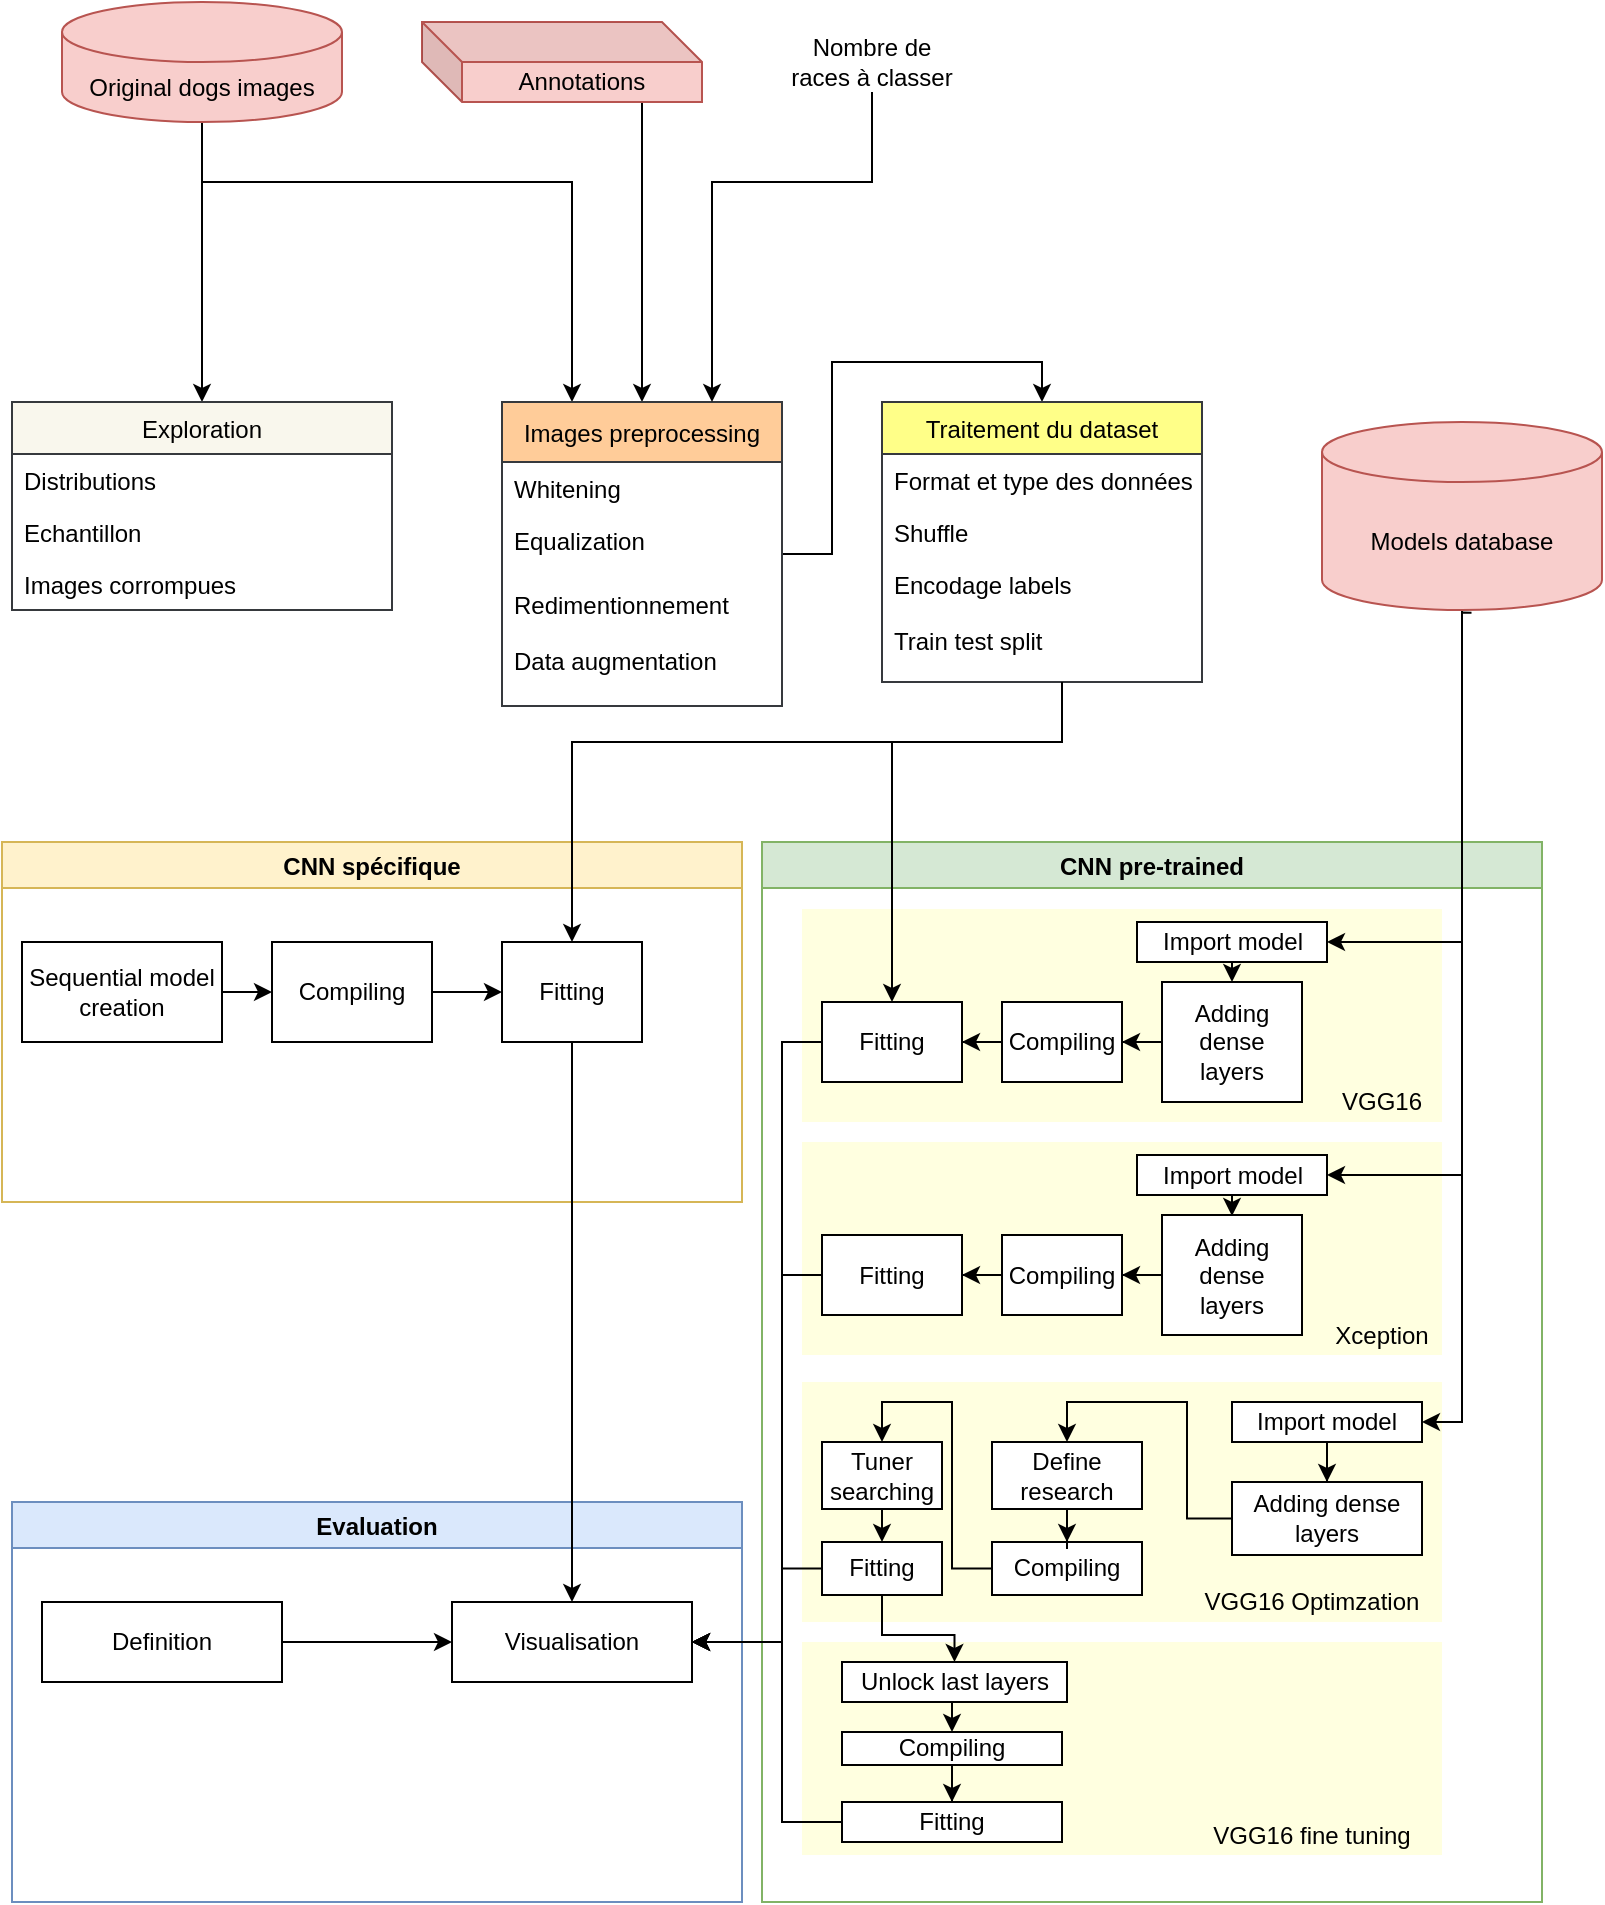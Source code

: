 <mxfile version="14.6.13" type="device"><diagram id="UqHyu8XJ6l_zf88swfSW" name="Page-1"><mxGraphModel dx="907" dy="807" grid="1" gridSize="10" guides="1" tooltips="1" connect="1" arrows="1" fold="1" page="1" pageScale="1" pageWidth="827" pageHeight="1169" math="0" shadow="0"><root><mxCell id="0"/><mxCell id="1" parent="0"/><mxCell id="CN8xOEd-Th6cqJIf5St1-19" style="edgeStyle=orthogonalEdgeStyle;rounded=0;orthogonalLoop=1;jettySize=auto;html=1;entryX=0.5;entryY=0;entryDx=0;entryDy=0;" parent="1" source="kGPuSkr1PNhnFZqKviRT-1" target="CN8xOEd-Th6cqJIf5St1-11" edge="1"><mxGeometry relative="1" as="geometry"/></mxCell><mxCell id="CN8xOEd-Th6cqJIf5St1-22" style="edgeStyle=orthogonalEdgeStyle;rounded=0;orthogonalLoop=1;jettySize=auto;html=1;entryX=0.25;entryY=0;entryDx=0;entryDy=0;" parent="1" source="kGPuSkr1PNhnFZqKviRT-1" target="CN8xOEd-Th6cqJIf5St1-15" edge="1"><mxGeometry relative="1" as="geometry"><Array as="points"><mxPoint x="110" y="170"/><mxPoint x="295" y="170"/></Array></mxGeometry></mxCell><mxCell id="kGPuSkr1PNhnFZqKviRT-1" value="Original dogs images" style="shape=cylinder3;whiteSpace=wrap;html=1;boundedLbl=1;backgroundOutline=1;size=15;fillColor=#f8cecc;strokeColor=#b85450;" parent="1" vertex="1"><mxGeometry x="40" y="80" width="140" height="60" as="geometry"/></mxCell><mxCell id="CN8xOEd-Th6cqJIf5St1-21" style="edgeStyle=orthogonalEdgeStyle;rounded=0;orthogonalLoop=1;jettySize=auto;html=1;entryX=0.5;entryY=0;entryDx=0;entryDy=0;" parent="1" source="kGPuSkr1PNhnFZqKviRT-2" target="CN8xOEd-Th6cqJIf5St1-15" edge="1"><mxGeometry relative="1" as="geometry"><Array as="points"><mxPoint x="330" y="150"/><mxPoint x="330" y="150"/></Array></mxGeometry></mxCell><mxCell id="kGPuSkr1PNhnFZqKviRT-2" value="Annotations" style="shape=cube;whiteSpace=wrap;html=1;boundedLbl=1;backgroundOutline=1;darkOpacity=0.05;darkOpacity2=0.1;fillColor=#f8cecc;strokeColor=#b85450;" parent="1" vertex="1"><mxGeometry x="220" y="90" width="140" height="40" as="geometry"/></mxCell><mxCell id="CN8xOEd-Th6cqJIf5St1-11" value="Exploration" style="swimlane;fontStyle=0;childLayout=stackLayout;horizontal=1;startSize=26;horizontalStack=0;resizeParent=1;resizeParentMax=0;resizeLast=0;collapsible=1;marginBottom=0;fillColor=#f9f7ed;strokeColor=#36393d;" parent="1" vertex="1"><mxGeometry x="15" y="280" width="190" height="104" as="geometry"/></mxCell><mxCell id="CN8xOEd-Th6cqJIf5St1-12" value="Distributions" style="text;strokeColor=none;fillColor=none;align=left;verticalAlign=top;spacingLeft=4;spacingRight=4;overflow=hidden;rotatable=0;points=[[0,0.5],[1,0.5]];portConstraint=eastwest;" parent="CN8xOEd-Th6cqJIf5St1-11" vertex="1"><mxGeometry y="26" width="190" height="26" as="geometry"/></mxCell><mxCell id="CN8xOEd-Th6cqJIf5St1-13" value="Echantillon" style="text;strokeColor=none;fillColor=none;align=left;verticalAlign=top;spacingLeft=4;spacingRight=4;overflow=hidden;rotatable=0;points=[[0,0.5],[1,0.5]];portConstraint=eastwest;" parent="CN8xOEd-Th6cqJIf5St1-11" vertex="1"><mxGeometry y="52" width="190" height="26" as="geometry"/></mxCell><mxCell id="CN8xOEd-Th6cqJIf5St1-14" value="Images corrompues" style="text;strokeColor=none;fillColor=none;align=left;verticalAlign=top;spacingLeft=4;spacingRight=4;overflow=hidden;rotatable=0;points=[[0,0.5],[1,0.5]];portConstraint=eastwest;" parent="CN8xOEd-Th6cqJIf5St1-11" vertex="1"><mxGeometry y="78" width="190" height="26" as="geometry"/></mxCell><mxCell id="CN8xOEd-Th6cqJIf5St1-35" style="edgeStyle=orthogonalEdgeStyle;rounded=0;orthogonalLoop=1;jettySize=auto;html=1;entryX=0.5;entryY=0;entryDx=0;entryDy=0;" parent="1" source="CN8xOEd-Th6cqJIf5St1-15" target="CN8xOEd-Th6cqJIf5St1-31" edge="1"><mxGeometry relative="1" as="geometry"/></mxCell><mxCell id="CN8xOEd-Th6cqJIf5St1-15" value="Images preprocessing" style="swimlane;fontStyle=0;childLayout=stackLayout;horizontal=1;startSize=30;horizontalStack=0;resizeParent=1;resizeParentMax=0;resizeLast=0;collapsible=1;marginBottom=0;fillColor=#ffcc99;strokeColor=#36393d;" parent="1" vertex="1"><mxGeometry x="260" y="280" width="140" height="152" as="geometry"/></mxCell><mxCell id="CN8xOEd-Th6cqJIf5St1-17" value="Whitening" style="text;strokeColor=none;fillColor=none;align=left;verticalAlign=top;spacingLeft=4;spacingRight=4;overflow=hidden;rotatable=0;points=[[0,0.5],[1,0.5]];portConstraint=eastwest;" parent="CN8xOEd-Th6cqJIf5St1-15" vertex="1"><mxGeometry y="30" width="140" height="26" as="geometry"/></mxCell><mxCell id="CN8xOEd-Th6cqJIf5St1-18" value="Equalization" style="text;strokeColor=none;fillColor=none;align=left;verticalAlign=top;spacingLeft=4;spacingRight=4;overflow=hidden;rotatable=0;points=[[0,0.5],[1,0.5]];portConstraint=eastwest;" parent="CN8xOEd-Th6cqJIf5St1-15" vertex="1"><mxGeometry y="56" width="140" height="32" as="geometry"/></mxCell><mxCell id="CN8xOEd-Th6cqJIf5St1-16" value="Redimentionnement&#10;&#10;Data augmentation" style="text;strokeColor=none;fillColor=none;align=left;verticalAlign=top;spacingLeft=4;spacingRight=4;overflow=hidden;rotatable=0;points=[[0,0.5],[1,0.5]];portConstraint=eastwest;" parent="CN8xOEd-Th6cqJIf5St1-15" vertex="1"><mxGeometry y="88" width="140" height="64" as="geometry"/></mxCell><mxCell id="CN8xOEd-Th6cqJIf5St1-26" style="edgeStyle=orthogonalEdgeStyle;rounded=0;orthogonalLoop=1;jettySize=auto;html=1;entryX=0.75;entryY=0;entryDx=0;entryDy=0;" parent="1" source="CN8xOEd-Th6cqJIf5St1-25" target="CN8xOEd-Th6cqJIf5St1-15" edge="1"><mxGeometry relative="1" as="geometry"><Array as="points"><mxPoint x="445" y="170"/><mxPoint x="365" y="170"/></Array></mxGeometry></mxCell><mxCell id="CN8xOEd-Th6cqJIf5St1-25" value="Nombre de races à classer" style="text;html=1;strokeColor=none;fillColor=none;align=center;verticalAlign=middle;whiteSpace=wrap;rounded=0;" parent="1" vertex="1"><mxGeometry x="400" y="95" width="90" height="30" as="geometry"/></mxCell><mxCell id="CN8xOEd-Th6cqJIf5St1-28" value="CNN spécifique" style="swimlane;fillColor=#fff2cc;strokeColor=#d6b656;" parent="1" vertex="1"><mxGeometry x="10" y="500" width="370" height="180" as="geometry"/></mxCell><mxCell id="CN8xOEd-Th6cqJIf5St1-36" value="Sequential model creation" style="whiteSpace=wrap;html=1;" parent="CN8xOEd-Th6cqJIf5St1-28" vertex="1"><mxGeometry x="10" y="50" width="100" height="50" as="geometry"/></mxCell><mxCell id="CN8xOEd-Th6cqJIf5St1-41" value="Compiling" style="whiteSpace=wrap;html=1;" parent="CN8xOEd-Th6cqJIf5St1-28" vertex="1"><mxGeometry x="135" y="50" width="80" height="50" as="geometry"/></mxCell><mxCell id="CN8xOEd-Th6cqJIf5St1-42" value="" style="edgeStyle=orthogonalEdgeStyle;rounded=0;orthogonalLoop=1;jettySize=auto;html=1;" parent="CN8xOEd-Th6cqJIf5St1-28" source="CN8xOEd-Th6cqJIf5St1-36" target="CN8xOEd-Th6cqJIf5St1-41" edge="1"><mxGeometry relative="1" as="geometry"/></mxCell><mxCell id="CN8xOEd-Th6cqJIf5St1-43" value="Fitting" style="whiteSpace=wrap;html=1;" parent="CN8xOEd-Th6cqJIf5St1-28" vertex="1"><mxGeometry x="250" y="50" width="70" height="50" as="geometry"/></mxCell><mxCell id="CN8xOEd-Th6cqJIf5St1-44" value="" style="edgeStyle=orthogonalEdgeStyle;rounded=0;orthogonalLoop=1;jettySize=auto;html=1;" parent="CN8xOEd-Th6cqJIf5St1-28" source="CN8xOEd-Th6cqJIf5St1-41" target="CN8xOEd-Th6cqJIf5St1-43" edge="1"><mxGeometry relative="1" as="geometry"/></mxCell><mxCell id="CN8xOEd-Th6cqJIf5St1-59" style="edgeStyle=orthogonalEdgeStyle;rounded=0;orthogonalLoop=1;jettySize=auto;html=1;entryX=0.5;entryY=0;entryDx=0;entryDy=0;" parent="1" source="CN8xOEd-Th6cqJIf5St1-31" target="CN8xOEd-Th6cqJIf5St1-43" edge="1"><mxGeometry relative="1" as="geometry"><Array as="points"><mxPoint x="540" y="450"/><mxPoint x="295" y="450"/></Array></mxGeometry></mxCell><mxCell id="CN8xOEd-Th6cqJIf5St1-31" value="Traitement du dataset" style="swimlane;fontStyle=0;childLayout=stackLayout;horizontal=1;startSize=26;horizontalStack=0;resizeParent=1;resizeParentMax=0;resizeLast=0;collapsible=1;marginBottom=0;fillColor=#ffff88;strokeColor=#36393d;" parent="1" vertex="1"><mxGeometry x="450" y="280" width="160" height="140" as="geometry"/></mxCell><mxCell id="CN8xOEd-Th6cqJIf5St1-32" value="Format et type des données" style="text;strokeColor=none;fillColor=none;align=left;verticalAlign=top;spacingLeft=4;spacingRight=4;overflow=hidden;rotatable=0;points=[[0,0.5],[1,0.5]];portConstraint=eastwest;" parent="CN8xOEd-Th6cqJIf5St1-31" vertex="1"><mxGeometry y="26" width="160" height="26" as="geometry"/></mxCell><mxCell id="CN8xOEd-Th6cqJIf5St1-33" value="Shuffle" style="text;strokeColor=none;fillColor=none;align=left;verticalAlign=top;spacingLeft=4;spacingRight=4;overflow=hidden;rotatable=0;points=[[0,0.5],[1,0.5]];portConstraint=eastwest;" parent="CN8xOEd-Th6cqJIf5St1-31" vertex="1"><mxGeometry y="52" width="160" height="26" as="geometry"/></mxCell><mxCell id="CN8xOEd-Th6cqJIf5St1-34" value="Encodage labels&#10;&#10;Train test split" style="text;strokeColor=none;fillColor=none;align=left;verticalAlign=top;spacingLeft=4;spacingRight=4;overflow=hidden;rotatable=0;points=[[0,0.5],[1,0.5]];portConstraint=eastwest;" parent="CN8xOEd-Th6cqJIf5St1-31" vertex="1"><mxGeometry y="78" width="160" height="62" as="geometry"/></mxCell><mxCell id="CN8xOEd-Th6cqJIf5St1-37" value="Evaluation" style="swimlane;fillColor=#dae8fc;strokeColor=#6c8ebf;" parent="1" vertex="1"><mxGeometry x="15" y="830" width="365" height="200" as="geometry"/></mxCell><mxCell id="CN8xOEd-Th6cqJIf5St1-38" value="Definition" style="whiteSpace=wrap;html=1;" parent="CN8xOEd-Th6cqJIf5St1-37" vertex="1"><mxGeometry x="15" y="50" width="120" height="40" as="geometry"/></mxCell><mxCell id="CN8xOEd-Th6cqJIf5St1-39" value="Visualisation" style="whiteSpace=wrap;html=1;" parent="CN8xOEd-Th6cqJIf5St1-37" vertex="1"><mxGeometry x="220" y="50" width="120" height="40" as="geometry"/></mxCell><mxCell id="CN8xOEd-Th6cqJIf5St1-40" value="" style="edgeStyle=orthogonalEdgeStyle;rounded=0;orthogonalLoop=1;jettySize=auto;html=1;" parent="CN8xOEd-Th6cqJIf5St1-37" source="CN8xOEd-Th6cqJIf5St1-38" target="CN8xOEd-Th6cqJIf5St1-39" edge="1"><mxGeometry relative="1" as="geometry"/></mxCell><mxCell id="CN8xOEd-Th6cqJIf5St1-46" style="edgeStyle=orthogonalEdgeStyle;rounded=0;orthogonalLoop=1;jettySize=auto;html=1;entryX=0.5;entryY=0;entryDx=0;entryDy=0;" parent="1" source="CN8xOEd-Th6cqJIf5St1-43" target="CN8xOEd-Th6cqJIf5St1-39" edge="1"><mxGeometry relative="1" as="geometry"/></mxCell><mxCell id="CN8xOEd-Th6cqJIf5St1-48" value="CNN pre-trained" style="swimlane;fillColor=#d5e8d4;strokeColor=#82b366;" parent="1" vertex="1"><mxGeometry x="390" y="500" width="390" height="530" as="geometry"/></mxCell><mxCell id="-tBx4Zj7gvM6iVQzvrjD-2" value="" style="rounded=0;whiteSpace=wrap;html=1;strokeColor=none;fillColor=#FFFFCC;opacity=60;align=left;" vertex="1" parent="CN8xOEd-Th6cqJIf5St1-48"><mxGeometry x="20" y="33.5" width="320" height="106.5" as="geometry"/></mxCell><mxCell id="-tBx4Zj7gvM6iVQzvrjD-21" value="" style="rounded=0;whiteSpace=wrap;html=1;strokeColor=none;fillColor=#FFFFCC;opacity=60;align=left;" vertex="1" parent="CN8xOEd-Th6cqJIf5St1-48"><mxGeometry x="20" y="400" width="320" height="106.5" as="geometry"/></mxCell><mxCell id="CN8xOEd-Th6cqJIf5St1-49" value="Import model" style="whiteSpace=wrap;html=1;" parent="CN8xOEd-Th6cqJIf5St1-48" vertex="1"><mxGeometry x="187.5" y="40" width="95" height="20" as="geometry"/></mxCell><mxCell id="CN8xOEd-Th6cqJIf5St1-50" value="Adding dense layers" style="whiteSpace=wrap;html=1;" parent="CN8xOEd-Th6cqJIf5St1-48" vertex="1"><mxGeometry x="200" y="70" width="70" height="60" as="geometry"/></mxCell><mxCell id="CN8xOEd-Th6cqJIf5St1-51" value="" style="edgeStyle=orthogonalEdgeStyle;rounded=0;orthogonalLoop=1;jettySize=auto;html=1;" parent="CN8xOEd-Th6cqJIf5St1-48" source="CN8xOEd-Th6cqJIf5St1-49" target="CN8xOEd-Th6cqJIf5St1-50" edge="1"><mxGeometry relative="1" as="geometry"><Array as="points"><mxPoint x="270" y="75"/></Array></mxGeometry></mxCell><mxCell id="CN8xOEd-Th6cqJIf5St1-52" value="Compiling" style="whiteSpace=wrap;html=1;" parent="CN8xOEd-Th6cqJIf5St1-48" vertex="1"><mxGeometry x="120" y="80" width="60" height="40" as="geometry"/></mxCell><mxCell id="CN8xOEd-Th6cqJIf5St1-53" value="" style="edgeStyle=orthogonalEdgeStyle;rounded=0;orthogonalLoop=1;jettySize=auto;html=1;" parent="CN8xOEd-Th6cqJIf5St1-48" source="CN8xOEd-Th6cqJIf5St1-50" target="CN8xOEd-Th6cqJIf5St1-52" edge="1"><mxGeometry relative="1" as="geometry"/></mxCell><mxCell id="CN8xOEd-Th6cqJIf5St1-56" value="Fitting" style="whiteSpace=wrap;html=1;" parent="CN8xOEd-Th6cqJIf5St1-48" vertex="1"><mxGeometry x="30" y="80" width="70" height="40" as="geometry"/></mxCell><mxCell id="CN8xOEd-Th6cqJIf5St1-57" value="" style="edgeStyle=orthogonalEdgeStyle;rounded=0;orthogonalLoop=1;jettySize=auto;html=1;" parent="CN8xOEd-Th6cqJIf5St1-48" source="CN8xOEd-Th6cqJIf5St1-52" target="CN8xOEd-Th6cqJIf5St1-56" edge="1"><mxGeometry relative="1" as="geometry"/></mxCell><mxCell id="-tBx4Zj7gvM6iVQzvrjD-4" value="VGG16" style="text;html=1;strokeColor=none;fillColor=none;align=center;verticalAlign=middle;whiteSpace=wrap;rounded=0;opacity=60;" vertex="1" parent="CN8xOEd-Th6cqJIf5St1-48"><mxGeometry x="290" y="120" width="40" height="20" as="geometry"/></mxCell><mxCell id="-tBx4Zj7gvM6iVQzvrjD-7" value="Adding dense layers" style="whiteSpace=wrap;html=1;" vertex="1" parent="CN8xOEd-Th6cqJIf5St1-48"><mxGeometry x="200" y="70" width="70" height="60" as="geometry"/></mxCell><mxCell id="-tBx4Zj7gvM6iVQzvrjD-8" value="Import model" style="whiteSpace=wrap;html=1;" vertex="1" parent="CN8xOEd-Th6cqJIf5St1-48"><mxGeometry x="187.5" y="40" width="95" height="20" as="geometry"/></mxCell><mxCell id="-tBx4Zj7gvM6iVQzvrjD-9" value="" style="rounded=0;whiteSpace=wrap;html=1;strokeColor=none;fillColor=#FFFFCC;opacity=60;align=left;" vertex="1" parent="CN8xOEd-Th6cqJIf5St1-48"><mxGeometry x="20" y="150" width="320" height="106.5" as="geometry"/></mxCell><mxCell id="-tBx4Zj7gvM6iVQzvrjD-29" style="edgeStyle=orthogonalEdgeStyle;rounded=0;orthogonalLoop=1;jettySize=auto;html=1;entryX=1;entryY=0.5;entryDx=0;entryDy=0;" edge="1" parent="CN8xOEd-Th6cqJIf5St1-48" source="-tBx4Zj7gvM6iVQzvrjD-10" target="-tBx4Zj7gvM6iVQzvrjD-11"><mxGeometry relative="1" as="geometry"/></mxCell><mxCell id="-tBx4Zj7gvM6iVQzvrjD-10" value="Compiling" style="whiteSpace=wrap;html=1;" vertex="1" parent="CN8xOEd-Th6cqJIf5St1-48"><mxGeometry x="120" y="196.5" width="60" height="40" as="geometry"/></mxCell><mxCell id="-tBx4Zj7gvM6iVQzvrjD-11" value="Fitting" style="whiteSpace=wrap;html=1;" vertex="1" parent="CN8xOEd-Th6cqJIf5St1-48"><mxGeometry x="30" y="196.5" width="70" height="40" as="geometry"/></mxCell><mxCell id="-tBx4Zj7gvM6iVQzvrjD-12" value="Xception" style="text;html=1;strokeColor=none;fillColor=none;align=center;verticalAlign=middle;whiteSpace=wrap;rounded=0;opacity=60;" vertex="1" parent="CN8xOEd-Th6cqJIf5St1-48"><mxGeometry x="290" y="236.5" width="40" height="20" as="geometry"/></mxCell><mxCell id="-tBx4Zj7gvM6iVQzvrjD-28" style="edgeStyle=orthogonalEdgeStyle;rounded=0;orthogonalLoop=1;jettySize=auto;html=1;entryX=1;entryY=0.5;entryDx=0;entryDy=0;" edge="1" parent="CN8xOEd-Th6cqJIf5St1-48" source="-tBx4Zj7gvM6iVQzvrjD-13" target="-tBx4Zj7gvM6iVQzvrjD-10"><mxGeometry relative="1" as="geometry"/></mxCell><mxCell id="-tBx4Zj7gvM6iVQzvrjD-13" value="Adding dense layers" style="whiteSpace=wrap;html=1;" vertex="1" parent="CN8xOEd-Th6cqJIf5St1-48"><mxGeometry x="200" y="186.5" width="70" height="60" as="geometry"/></mxCell><mxCell id="-tBx4Zj7gvM6iVQzvrjD-27" style="edgeStyle=orthogonalEdgeStyle;rounded=0;orthogonalLoop=1;jettySize=auto;html=1;" edge="1" parent="CN8xOEd-Th6cqJIf5St1-48" source="-tBx4Zj7gvM6iVQzvrjD-14"><mxGeometry relative="1" as="geometry"><mxPoint x="235" y="187" as="targetPoint"/><Array as="points"><mxPoint x="235" y="177"/><mxPoint x="235" y="177"/></Array></mxGeometry></mxCell><mxCell id="-tBx4Zj7gvM6iVQzvrjD-14" value="Import model" style="whiteSpace=wrap;html=1;" vertex="1" parent="CN8xOEd-Th6cqJIf5St1-48"><mxGeometry x="187.5" y="156.5" width="95" height="20" as="geometry"/></mxCell><mxCell id="-tBx4Zj7gvM6iVQzvrjD-15" value="" style="rounded=0;whiteSpace=wrap;html=1;strokeColor=none;fillColor=#FFFFCC;opacity=60;align=left;" vertex="1" parent="CN8xOEd-Th6cqJIf5St1-48"><mxGeometry x="20" y="270" width="320" height="120" as="geometry"/></mxCell><mxCell id="-tBx4Zj7gvM6iVQzvrjD-40" style="edgeStyle=orthogonalEdgeStyle;rounded=0;orthogonalLoop=1;jettySize=auto;html=1;entryX=0.5;entryY=0;entryDx=0;entryDy=0;" edge="1" parent="CN8xOEd-Th6cqJIf5St1-48" source="-tBx4Zj7gvM6iVQzvrjD-16" target="-tBx4Zj7gvM6iVQzvrjD-35"><mxGeometry relative="1" as="geometry"><Array as="points"><mxPoint x="95" y="363"/><mxPoint x="95" y="280"/><mxPoint x="60" y="280"/></Array></mxGeometry></mxCell><mxCell id="-tBx4Zj7gvM6iVQzvrjD-16" value="Compiling" style="whiteSpace=wrap;html=1;" vertex="1" parent="CN8xOEd-Th6cqJIf5St1-48"><mxGeometry x="115" y="350" width="75" height="26.5" as="geometry"/></mxCell><mxCell id="-tBx4Zj7gvM6iVQzvrjD-43" style="edgeStyle=orthogonalEdgeStyle;rounded=0;orthogonalLoop=1;jettySize=auto;html=1;" edge="1" parent="CN8xOEd-Th6cqJIf5St1-48" source="-tBx4Zj7gvM6iVQzvrjD-17" target="-tBx4Zj7gvM6iVQzvrjD-26"><mxGeometry relative="1" as="geometry"/></mxCell><mxCell id="-tBx4Zj7gvM6iVQzvrjD-17" value="Fitting" style="whiteSpace=wrap;html=1;" vertex="1" parent="CN8xOEd-Th6cqJIf5St1-48"><mxGeometry x="30" y="350" width="60" height="26.5" as="geometry"/></mxCell><mxCell id="-tBx4Zj7gvM6iVQzvrjD-18" value="VGG16 Optimzation" style="text;html=1;strokeColor=none;fillColor=none;align=center;verticalAlign=middle;whiteSpace=wrap;rounded=0;opacity=60;" vertex="1" parent="CN8xOEd-Th6cqJIf5St1-48"><mxGeometry x="220" y="370" width="110" height="20" as="geometry"/></mxCell><mxCell id="-tBx4Zj7gvM6iVQzvrjD-38" style="edgeStyle=orthogonalEdgeStyle;rounded=0;orthogonalLoop=1;jettySize=auto;html=1;entryX=0.5;entryY=0;entryDx=0;entryDy=0;" edge="1" parent="CN8xOEd-Th6cqJIf5St1-48" source="-tBx4Zj7gvM6iVQzvrjD-19" target="-tBx4Zj7gvM6iVQzvrjD-36"><mxGeometry relative="1" as="geometry"/></mxCell><mxCell id="-tBx4Zj7gvM6iVQzvrjD-19" value="Adding dense layers" style="whiteSpace=wrap;html=1;" vertex="1" parent="CN8xOEd-Th6cqJIf5St1-48"><mxGeometry x="235" y="320" width="95" height="36.5" as="geometry"/></mxCell><mxCell id="-tBx4Zj7gvM6iVQzvrjD-37" style="edgeStyle=orthogonalEdgeStyle;rounded=0;orthogonalLoop=1;jettySize=auto;html=1;entryX=0.5;entryY=0;entryDx=0;entryDy=0;" edge="1" parent="CN8xOEd-Th6cqJIf5St1-48" source="-tBx4Zj7gvM6iVQzvrjD-20" target="-tBx4Zj7gvM6iVQzvrjD-19"><mxGeometry relative="1" as="geometry"/></mxCell><mxCell id="-tBx4Zj7gvM6iVQzvrjD-20" value="Import model" style="whiteSpace=wrap;html=1;" vertex="1" parent="CN8xOEd-Th6cqJIf5St1-48"><mxGeometry x="235" y="280" width="95" height="20" as="geometry"/></mxCell><mxCell id="-tBx4Zj7gvM6iVQzvrjD-45" style="edgeStyle=orthogonalEdgeStyle;rounded=0;orthogonalLoop=1;jettySize=auto;html=1;entryX=0.5;entryY=0;entryDx=0;entryDy=0;" edge="1" parent="CN8xOEd-Th6cqJIf5St1-48" source="-tBx4Zj7gvM6iVQzvrjD-22" target="-tBx4Zj7gvM6iVQzvrjD-23"><mxGeometry relative="1" as="geometry"/></mxCell><mxCell id="-tBx4Zj7gvM6iVQzvrjD-22" value="Compiling" style="whiteSpace=wrap;html=1;" vertex="1" parent="CN8xOEd-Th6cqJIf5St1-48"><mxGeometry x="40" y="445" width="110" height="16.5" as="geometry"/></mxCell><mxCell id="-tBx4Zj7gvM6iVQzvrjD-23" value="Fitting" style="whiteSpace=wrap;html=1;" vertex="1" parent="CN8xOEd-Th6cqJIf5St1-48"><mxGeometry x="40" y="480" width="110" height="20" as="geometry"/></mxCell><mxCell id="-tBx4Zj7gvM6iVQzvrjD-24" value="VGG16 fine tuning" style="text;html=1;strokeColor=none;fillColor=none;align=center;verticalAlign=middle;whiteSpace=wrap;rounded=0;opacity=60;" vertex="1" parent="CN8xOEd-Th6cqJIf5St1-48"><mxGeometry x="220" y="486.5" width="110" height="20" as="geometry"/></mxCell><mxCell id="-tBx4Zj7gvM6iVQzvrjD-44" style="edgeStyle=orthogonalEdgeStyle;rounded=0;orthogonalLoop=1;jettySize=auto;html=1;" edge="1" parent="CN8xOEd-Th6cqJIf5St1-48" source="-tBx4Zj7gvM6iVQzvrjD-26" target="-tBx4Zj7gvM6iVQzvrjD-22"><mxGeometry relative="1" as="geometry"><Array as="points"><mxPoint x="95" y="440"/><mxPoint x="95" y="440"/></Array></mxGeometry></mxCell><mxCell id="-tBx4Zj7gvM6iVQzvrjD-26" value="Unlock last layers" style="whiteSpace=wrap;html=1;" vertex="1" parent="CN8xOEd-Th6cqJIf5St1-48"><mxGeometry x="40" y="410" width="112.5" height="20" as="geometry"/></mxCell><mxCell id="-tBx4Zj7gvM6iVQzvrjD-41" style="edgeStyle=orthogonalEdgeStyle;rounded=0;orthogonalLoop=1;jettySize=auto;html=1;entryX=0.5;entryY=0;entryDx=0;entryDy=0;" edge="1" parent="CN8xOEd-Th6cqJIf5St1-48" source="-tBx4Zj7gvM6iVQzvrjD-35" target="-tBx4Zj7gvM6iVQzvrjD-17"><mxGeometry relative="1" as="geometry"><Array as="points"><mxPoint x="60" y="340"/><mxPoint x="60" y="340"/></Array></mxGeometry></mxCell><mxCell id="-tBx4Zj7gvM6iVQzvrjD-35" value="Tuner searching" style="whiteSpace=wrap;html=1;" vertex="1" parent="CN8xOEd-Th6cqJIf5St1-48"><mxGeometry x="30" y="300" width="60" height="33.5" as="geometry"/></mxCell><mxCell id="-tBx4Zj7gvM6iVQzvrjD-39" style="edgeStyle=orthogonalEdgeStyle;rounded=0;orthogonalLoop=1;jettySize=auto;html=1;entryX=0.5;entryY=0;entryDx=0;entryDy=0;" edge="1" parent="CN8xOEd-Th6cqJIf5St1-48" source="-tBx4Zj7gvM6iVQzvrjD-36" target="-tBx4Zj7gvM6iVQzvrjD-16"><mxGeometry relative="1" as="geometry"/></mxCell><mxCell id="-tBx4Zj7gvM6iVQzvrjD-36" value="Define research" style="whiteSpace=wrap;html=1;" vertex="1" parent="CN8xOEd-Th6cqJIf5St1-48"><mxGeometry x="115" y="300" width="75" height="33.5" as="geometry"/></mxCell><mxCell id="CN8xOEd-Th6cqJIf5St1-55" style="edgeStyle=orthogonalEdgeStyle;rounded=0;orthogonalLoop=1;jettySize=auto;html=1;entryX=1;entryY=0.5;entryDx=0;entryDy=0;exitX=0.534;exitY=1.014;exitDx=0;exitDy=0;exitPerimeter=0;" parent="1" source="CN8xOEd-Th6cqJIf5St1-54" target="CN8xOEd-Th6cqJIf5St1-49" edge="1"><mxGeometry relative="1" as="geometry"><Array as="points"><mxPoint x="740" y="385"/><mxPoint x="740" y="550"/></Array></mxGeometry></mxCell><mxCell id="-tBx4Zj7gvM6iVQzvrjD-31" style="edgeStyle=orthogonalEdgeStyle;rounded=0;orthogonalLoop=1;jettySize=auto;html=1;entryX=1;entryY=0.5;entryDx=0;entryDy=0;" edge="1" parent="1" source="CN8xOEd-Th6cqJIf5St1-54" target="-tBx4Zj7gvM6iVQzvrjD-14"><mxGeometry relative="1" as="geometry"><Array as="points"><mxPoint x="740" y="666"/></Array></mxGeometry></mxCell><mxCell id="-tBx4Zj7gvM6iVQzvrjD-34" style="edgeStyle=orthogonalEdgeStyle;rounded=0;orthogonalLoop=1;jettySize=auto;html=1;entryX=1;entryY=0.5;entryDx=0;entryDy=0;" edge="1" parent="1" source="CN8xOEd-Th6cqJIf5St1-54" target="-tBx4Zj7gvM6iVQzvrjD-20"><mxGeometry relative="1" as="geometry"/></mxCell><mxCell id="CN8xOEd-Th6cqJIf5St1-54" value="Models database" style="shape=cylinder3;whiteSpace=wrap;html=1;boundedLbl=1;backgroundOutline=1;size=15;fillColor=#f8cecc;strokeColor=#b85450;" parent="1" vertex="1"><mxGeometry x="670" y="290" width="140" height="94" as="geometry"/></mxCell><mxCell id="CN8xOEd-Th6cqJIf5St1-61" style="edgeStyle=orthogonalEdgeStyle;rounded=0;orthogonalLoop=1;jettySize=auto;html=1;exitX=0;exitY=0.5;exitDx=0;exitDy=0;entryX=1;entryY=0.5;entryDx=0;entryDy=0;" parent="1" source="CN8xOEd-Th6cqJIf5St1-56" target="CN8xOEd-Th6cqJIf5St1-39" edge="1"><mxGeometry relative="1" as="geometry"><Array as="points"><mxPoint x="400" y="600"/><mxPoint x="400" y="900"/></Array><mxPoint x="360" y="900" as="targetPoint"/></mxGeometry></mxCell><mxCell id="-tBx4Zj7gvM6iVQzvrjD-30" style="edgeStyle=orthogonalEdgeStyle;rounded=0;orthogonalLoop=1;jettySize=auto;html=1;entryX=1;entryY=0.5;entryDx=0;entryDy=0;" edge="1" parent="1" source="-tBx4Zj7gvM6iVQzvrjD-11" target="CN8xOEd-Th6cqJIf5St1-39"><mxGeometry relative="1" as="geometry"><Array as="points"><mxPoint x="400" y="716"/><mxPoint x="400" y="900"/></Array></mxGeometry></mxCell><mxCell id="-tBx4Zj7gvM6iVQzvrjD-42" style="edgeStyle=orthogonalEdgeStyle;rounded=0;orthogonalLoop=1;jettySize=auto;html=1;entryX=1;entryY=0.5;entryDx=0;entryDy=0;" edge="1" parent="1" source="-tBx4Zj7gvM6iVQzvrjD-17" target="CN8xOEd-Th6cqJIf5St1-39"><mxGeometry relative="1" as="geometry"><mxPoint x="400" y="863.25" as="targetPoint"/><Array as="points"><mxPoint x="400" y="863"/><mxPoint x="400" y="900"/></Array></mxGeometry></mxCell><mxCell id="-tBx4Zj7gvM6iVQzvrjD-46" style="edgeStyle=orthogonalEdgeStyle;rounded=0;orthogonalLoop=1;jettySize=auto;html=1;entryX=1;entryY=0.5;entryDx=0;entryDy=0;" edge="1" parent="1" source="-tBx4Zj7gvM6iVQzvrjD-23" target="CN8xOEd-Th6cqJIf5St1-39"><mxGeometry relative="1" as="geometry"><Array as="points"><mxPoint x="400" y="990"/><mxPoint x="400" y="900"/></Array></mxGeometry></mxCell><mxCell id="CN8xOEd-Th6cqJIf5St1-60" style="edgeStyle=orthogonalEdgeStyle;rounded=0;orthogonalLoop=1;jettySize=auto;html=1;entryX=0.5;entryY=0;entryDx=0;entryDy=0;" parent="1" source="CN8xOEd-Th6cqJIf5St1-31" target="CN8xOEd-Th6cqJIf5St1-56" edge="1"><mxGeometry relative="1" as="geometry"><Array as="points"><mxPoint x="540" y="450"/><mxPoint x="455" y="450"/></Array><mxPoint x="470" y="540" as="targetPoint"/></mxGeometry></mxCell></root></mxGraphModel></diagram></mxfile>